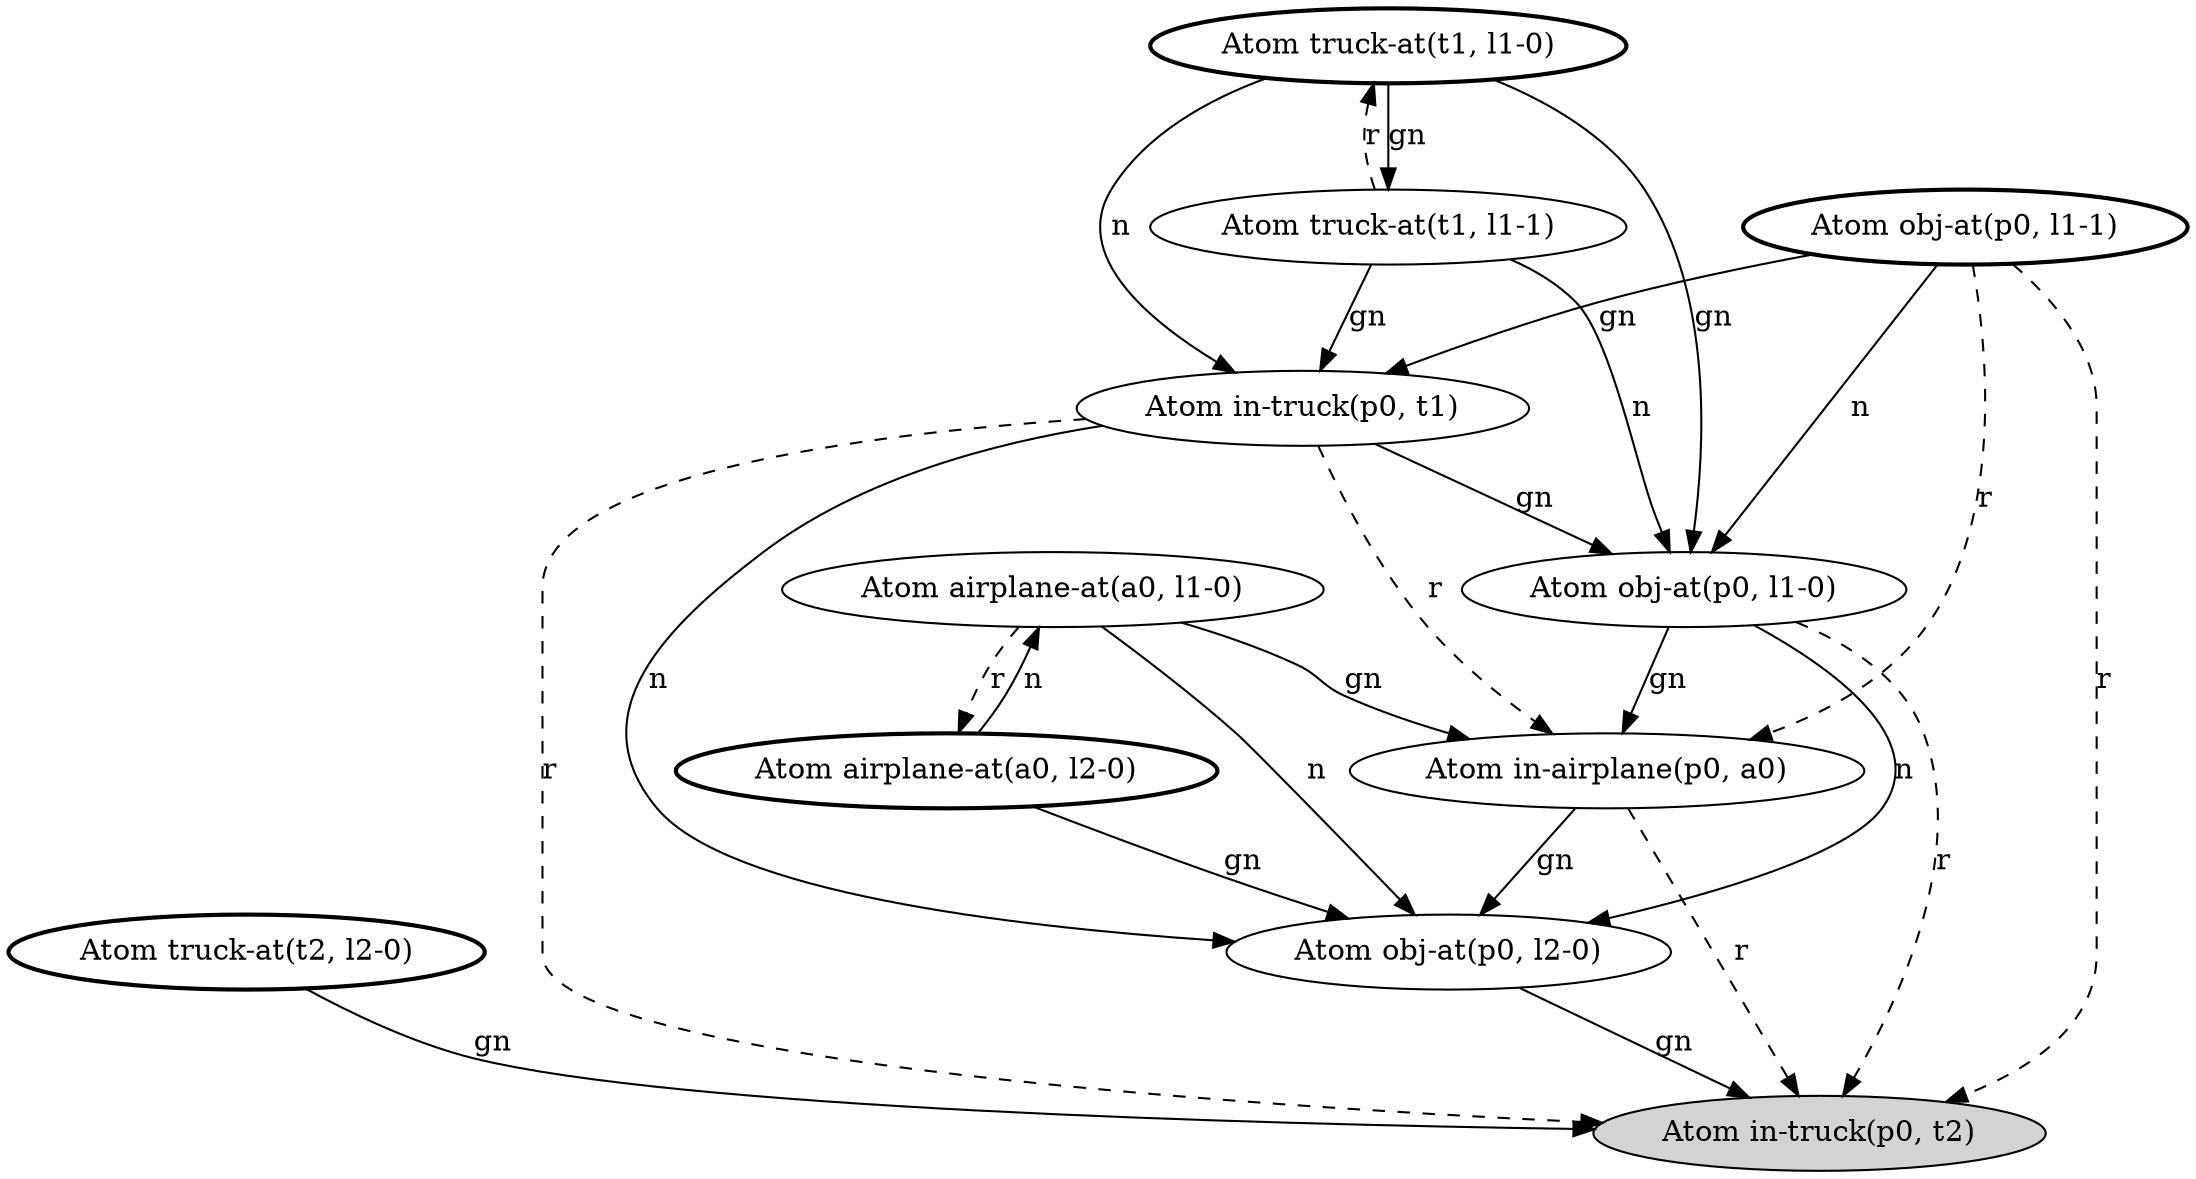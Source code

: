 digraph G {
  lm0 [label="Atom in-truck(p0, t2)", style=filled];
  lm1 [label="Atom truck-at(t2, l2-0)", style=bold];
      lm1 -> lm0 [label="gn"];
  lm2 [label="Atom truck-at(t1, l1-0)", style=bold];
      lm2 -> lm8 [label="gn"];
      lm2 -> lm3 [label="gn"];
      lm2 -> lm7 [label="n"];
  lm3 [label="Atom truck-at(t1, l1-1)"];
      lm3 -> lm7 [label="gn"];
      lm3 -> lm2 [label="r", style=dashed];
      lm3 -> lm8 [label="n"];
  lm4 [label="Atom airplane-at(a0, l1-0)"];
      lm4 -> lm5 [label="r", style=dashed];
      lm4 -> lm6 [label="gn"];
      lm4 -> lm10 [label="n"];
  lm5 [label="Atom airplane-at(a0, l2-0)", style=bold];
      lm5 -> lm10 [label="gn"];
      lm5 -> lm4 [label="n"];
  lm6 [label="Atom in-airplane(p0, a0)"];
      lm6 -> lm0 [label="r", style=dashed];
      lm6 -> lm10 [label="gn"];
  lm7 [label="Atom in-truck(p0, t1)"];
      lm7 -> lm6 [label="r", style=dashed];
      lm7 -> lm8 [label="gn"];
      lm7 -> lm0 [label="r", style=dashed];
      lm7 -> lm10 [label="n"];
  lm8 [label="Atom obj-at(p0, l1-0)"];
      lm8 -> lm6 [label="gn"];
      lm8 -> lm0 [label="r", style=dashed];
      lm8 -> lm10 [label="n"];
  lm9 [label="Atom obj-at(p0, l1-1)", style=bold];
      lm9 -> lm6 [label="r", style=dashed];
      lm9 -> lm0 [label="r", style=dashed];
      lm9 -> lm7 [label="gn"];
      lm9 -> lm8 [label="n"];
  lm10 [label="Atom obj-at(p0, l2-0)"];
      lm10 -> lm0 [label="gn"];
}

